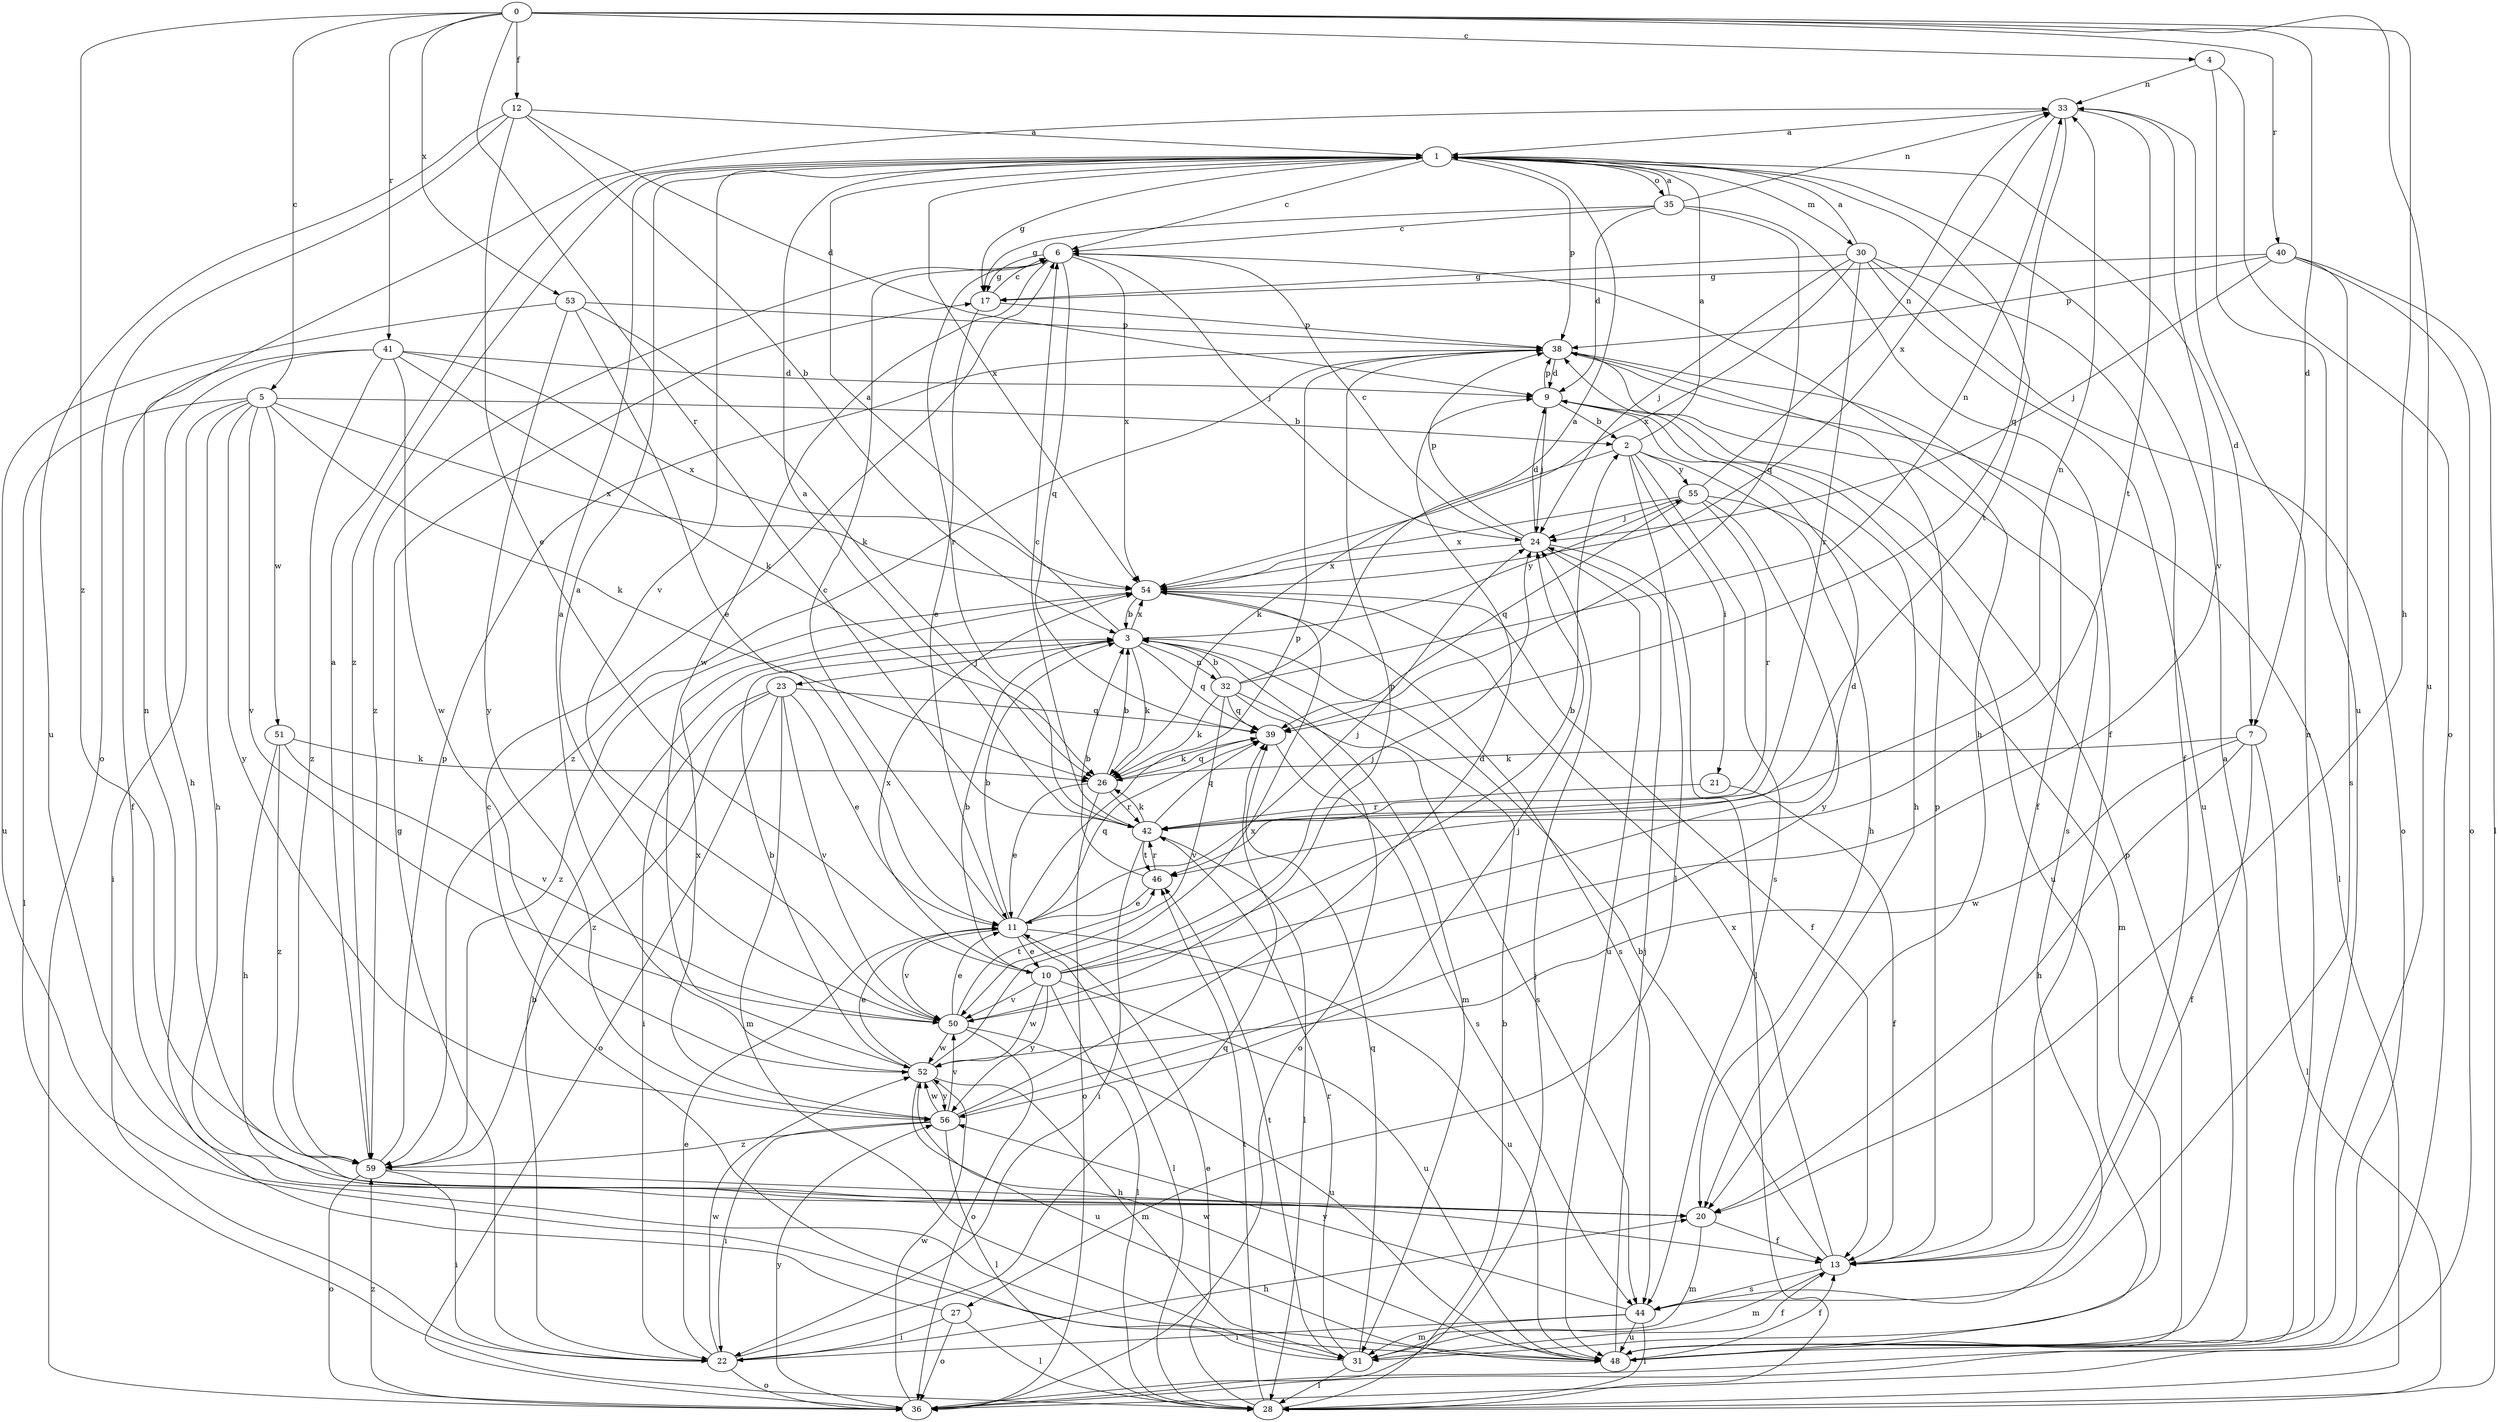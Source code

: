 strict digraph  {
0;
1;
2;
3;
4;
5;
6;
7;
9;
10;
11;
12;
13;
17;
20;
21;
22;
23;
24;
26;
27;
28;
30;
31;
32;
33;
35;
36;
38;
39;
40;
41;
42;
44;
46;
48;
50;
51;
52;
53;
54;
55;
56;
59;
0 -> 4  [label=c];
0 -> 5  [label=c];
0 -> 7  [label=d];
0 -> 12  [label=f];
0 -> 20  [label=h];
0 -> 40  [label=r];
0 -> 41  [label=r];
0 -> 42  [label=r];
0 -> 48  [label=u];
0 -> 53  [label=x];
0 -> 59  [label=z];
1 -> 6  [label=c];
1 -> 7  [label=d];
1 -> 17  [label=g];
1 -> 30  [label=m];
1 -> 35  [label=o];
1 -> 38  [label=p];
1 -> 46  [label=t];
1 -> 50  [label=v];
1 -> 54  [label=x];
1 -> 59  [label=z];
2 -> 1  [label=a];
2 -> 20  [label=h];
2 -> 21  [label=i];
2 -> 26  [label=k];
2 -> 27  [label=l];
2 -> 44  [label=s];
2 -> 55  [label=y];
3 -> 1  [label=a];
3 -> 23  [label=j];
3 -> 26  [label=k];
3 -> 31  [label=m];
3 -> 32  [label=n];
3 -> 39  [label=q];
3 -> 54  [label=x];
3 -> 55  [label=y];
4 -> 33  [label=n];
4 -> 36  [label=o];
4 -> 48  [label=u];
5 -> 2  [label=b];
5 -> 20  [label=h];
5 -> 22  [label=i];
5 -> 26  [label=k];
5 -> 28  [label=l];
5 -> 50  [label=v];
5 -> 51  [label=w];
5 -> 54  [label=x];
5 -> 56  [label=y];
6 -> 17  [label=g];
6 -> 20  [label=h];
6 -> 24  [label=j];
6 -> 39  [label=q];
6 -> 42  [label=r];
6 -> 52  [label=w];
6 -> 54  [label=x];
6 -> 59  [label=z];
7 -> 13  [label=f];
7 -> 20  [label=h];
7 -> 26  [label=k];
7 -> 28  [label=l];
7 -> 52  [label=w];
9 -> 2  [label=b];
9 -> 20  [label=h];
9 -> 24  [label=j];
9 -> 38  [label=p];
9 -> 48  [label=u];
10 -> 2  [label=b];
10 -> 3  [label=b];
10 -> 9  [label=d];
10 -> 24  [label=j];
10 -> 28  [label=l];
10 -> 48  [label=u];
10 -> 50  [label=v];
10 -> 52  [label=w];
10 -> 54  [label=x];
10 -> 56  [label=y];
11 -> 3  [label=b];
11 -> 6  [label=c];
11 -> 10  [label=e];
11 -> 24  [label=j];
11 -> 28  [label=l];
11 -> 38  [label=p];
11 -> 39  [label=q];
11 -> 48  [label=u];
11 -> 50  [label=v];
12 -> 1  [label=a];
12 -> 3  [label=b];
12 -> 9  [label=d];
12 -> 10  [label=e];
12 -> 36  [label=o];
12 -> 48  [label=u];
13 -> 3  [label=b];
13 -> 31  [label=m];
13 -> 38  [label=p];
13 -> 44  [label=s];
13 -> 54  [label=x];
17 -> 6  [label=c];
17 -> 11  [label=e];
17 -> 38  [label=p];
20 -> 13  [label=f];
20 -> 31  [label=m];
21 -> 13  [label=f];
21 -> 42  [label=r];
22 -> 3  [label=b];
22 -> 11  [label=e];
22 -> 17  [label=g];
22 -> 20  [label=h];
22 -> 36  [label=o];
22 -> 39  [label=q];
22 -> 52  [label=w];
23 -> 11  [label=e];
23 -> 22  [label=i];
23 -> 31  [label=m];
23 -> 36  [label=o];
23 -> 39  [label=q];
23 -> 50  [label=v];
23 -> 59  [label=z];
24 -> 6  [label=c];
24 -> 9  [label=d];
24 -> 28  [label=l];
24 -> 38  [label=p];
24 -> 48  [label=u];
24 -> 54  [label=x];
26 -> 3  [label=b];
26 -> 11  [label=e];
26 -> 36  [label=o];
26 -> 39  [label=q];
26 -> 42  [label=r];
27 -> 22  [label=i];
27 -> 28  [label=l];
27 -> 33  [label=n];
27 -> 36  [label=o];
28 -> 3  [label=b];
28 -> 11  [label=e];
28 -> 46  [label=t];
30 -> 1  [label=a];
30 -> 13  [label=f];
30 -> 17  [label=g];
30 -> 24  [label=j];
30 -> 36  [label=o];
30 -> 42  [label=r];
30 -> 48  [label=u];
30 -> 54  [label=x];
31 -> 6  [label=c];
31 -> 13  [label=f];
31 -> 28  [label=l];
31 -> 39  [label=q];
31 -> 42  [label=r];
31 -> 46  [label=t];
32 -> 1  [label=a];
32 -> 3  [label=b];
32 -> 26  [label=k];
32 -> 33  [label=n];
32 -> 36  [label=o];
32 -> 39  [label=q];
32 -> 44  [label=s];
32 -> 50  [label=v];
33 -> 1  [label=a];
33 -> 39  [label=q];
33 -> 46  [label=t];
33 -> 50  [label=v];
33 -> 54  [label=x];
35 -> 1  [label=a];
35 -> 6  [label=c];
35 -> 9  [label=d];
35 -> 13  [label=f];
35 -> 17  [label=g];
35 -> 33  [label=n];
35 -> 39  [label=q];
36 -> 24  [label=j];
36 -> 52  [label=w];
36 -> 56  [label=y];
36 -> 59  [label=z];
38 -> 9  [label=d];
38 -> 13  [label=f];
38 -> 28  [label=l];
38 -> 44  [label=s];
38 -> 59  [label=z];
39 -> 26  [label=k];
39 -> 44  [label=s];
40 -> 17  [label=g];
40 -> 24  [label=j];
40 -> 28  [label=l];
40 -> 36  [label=o];
40 -> 38  [label=p];
40 -> 44  [label=s];
41 -> 9  [label=d];
41 -> 13  [label=f];
41 -> 20  [label=h];
41 -> 26  [label=k];
41 -> 52  [label=w];
41 -> 54  [label=x];
41 -> 59  [label=z];
42 -> 1  [label=a];
42 -> 6  [label=c];
42 -> 22  [label=i];
42 -> 26  [label=k];
42 -> 28  [label=l];
42 -> 33  [label=n];
42 -> 39  [label=q];
42 -> 46  [label=t];
44 -> 22  [label=i];
44 -> 28  [label=l];
44 -> 31  [label=m];
44 -> 48  [label=u];
44 -> 56  [label=y];
46 -> 3  [label=b];
46 -> 11  [label=e];
46 -> 42  [label=r];
48 -> 1  [label=a];
48 -> 13  [label=f];
48 -> 24  [label=j];
48 -> 33  [label=n];
48 -> 38  [label=p];
48 -> 52  [label=w];
50 -> 1  [label=a];
50 -> 11  [label=e];
50 -> 36  [label=o];
50 -> 38  [label=p];
50 -> 46  [label=t];
50 -> 48  [label=u];
50 -> 52  [label=w];
51 -> 20  [label=h];
51 -> 26  [label=k];
51 -> 50  [label=v];
51 -> 59  [label=z];
52 -> 1  [label=a];
52 -> 3  [label=b];
52 -> 11  [label=e];
52 -> 31  [label=m];
52 -> 48  [label=u];
52 -> 54  [label=x];
52 -> 56  [label=y];
53 -> 11  [label=e];
53 -> 26  [label=k];
53 -> 38  [label=p];
53 -> 48  [label=u];
53 -> 56  [label=y];
54 -> 3  [label=b];
54 -> 13  [label=f];
54 -> 44  [label=s];
54 -> 59  [label=z];
55 -> 24  [label=j];
55 -> 31  [label=m];
55 -> 33  [label=n];
55 -> 39  [label=q];
55 -> 42  [label=r];
55 -> 54  [label=x];
55 -> 56  [label=y];
56 -> 9  [label=d];
56 -> 22  [label=i];
56 -> 24  [label=j];
56 -> 28  [label=l];
56 -> 50  [label=v];
56 -> 52  [label=w];
56 -> 54  [label=x];
56 -> 59  [label=z];
59 -> 1  [label=a];
59 -> 20  [label=h];
59 -> 22  [label=i];
59 -> 36  [label=o];
59 -> 38  [label=p];
}
